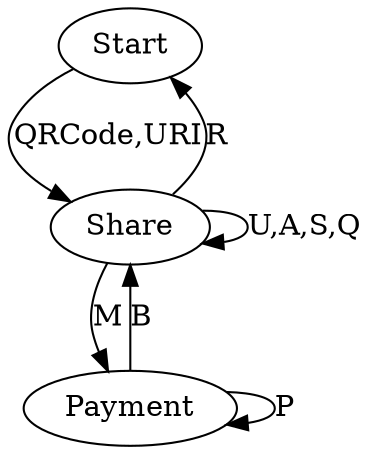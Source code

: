 digraph U {
  Start
  Share
  Payment

  Start -> Share [label="QRCode,URI"]
  Share -> Start [label="R"]
  Share -> Share [label="U,A,S,Q"]
  Share -> Payment [label="M"]
  Payment -> Share [label="B"]
  Payment -> Payment [label="P"]
  
}
